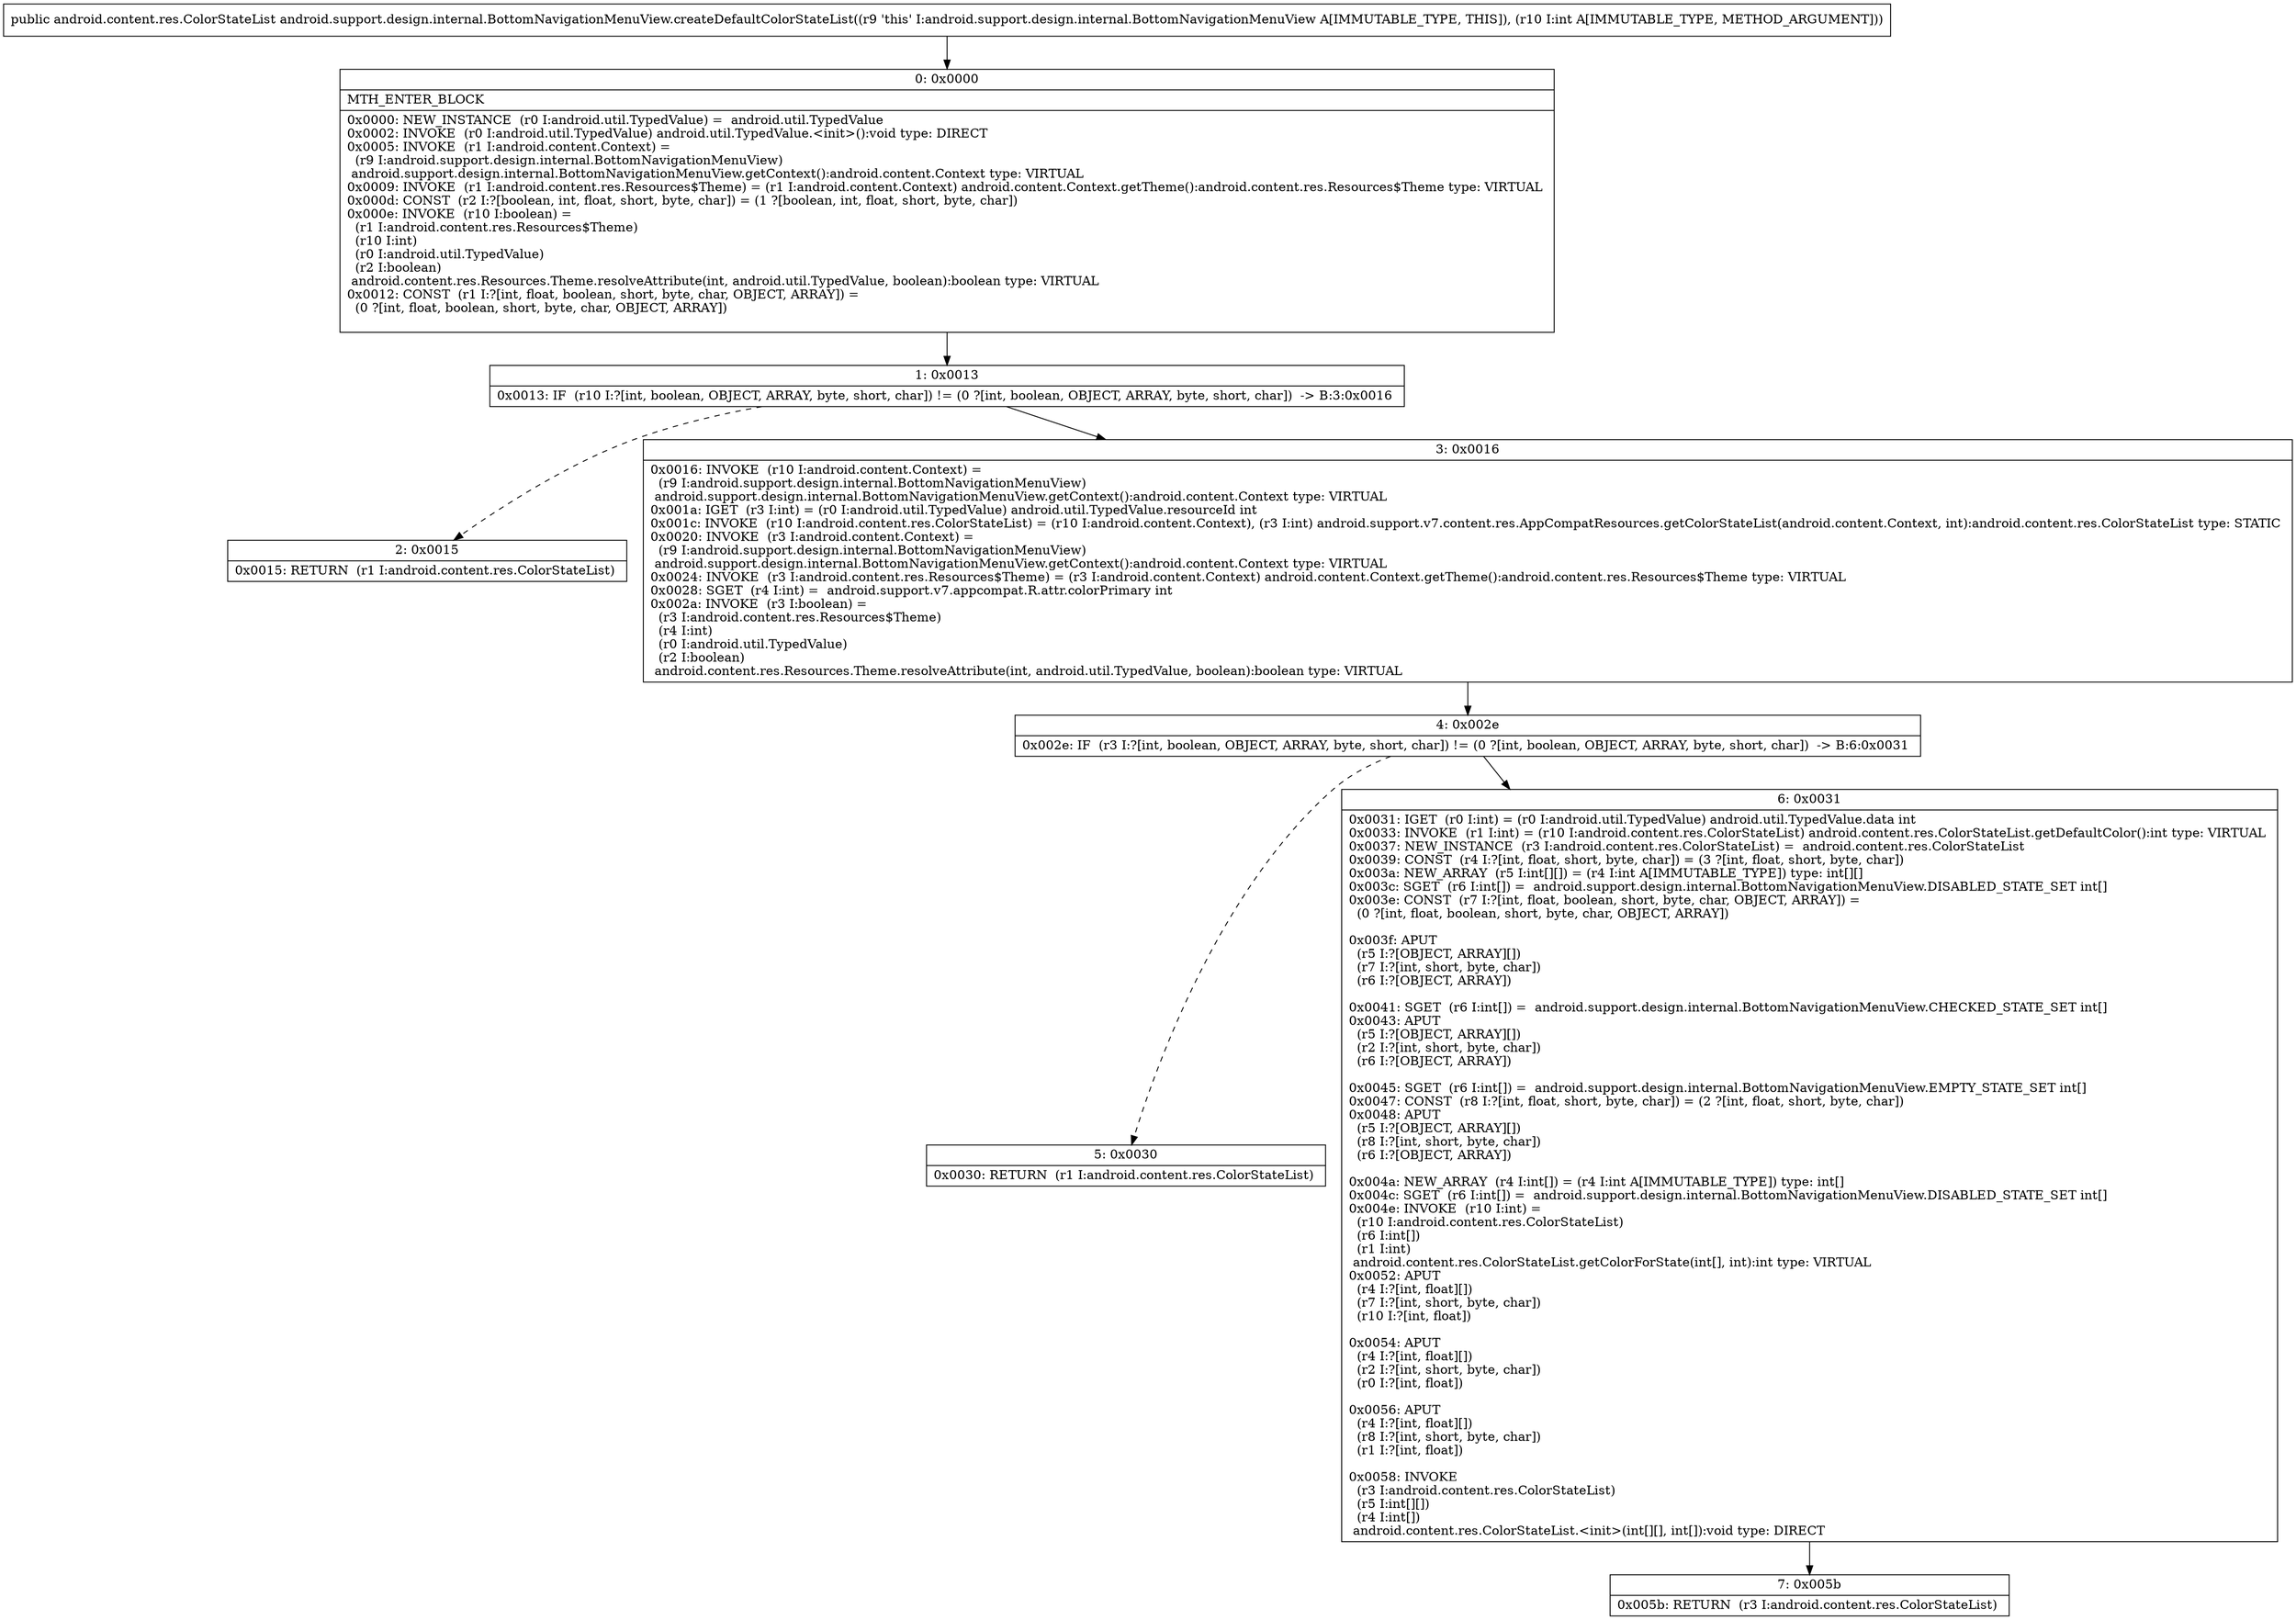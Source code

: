 digraph "CFG forandroid.support.design.internal.BottomNavigationMenuView.createDefaultColorStateList(I)Landroid\/content\/res\/ColorStateList;" {
Node_0 [shape=record,label="{0\:\ 0x0000|MTH_ENTER_BLOCK\l|0x0000: NEW_INSTANCE  (r0 I:android.util.TypedValue) =  android.util.TypedValue \l0x0002: INVOKE  (r0 I:android.util.TypedValue) android.util.TypedValue.\<init\>():void type: DIRECT \l0x0005: INVOKE  (r1 I:android.content.Context) = \l  (r9 I:android.support.design.internal.BottomNavigationMenuView)\l android.support.design.internal.BottomNavigationMenuView.getContext():android.content.Context type: VIRTUAL \l0x0009: INVOKE  (r1 I:android.content.res.Resources$Theme) = (r1 I:android.content.Context) android.content.Context.getTheme():android.content.res.Resources$Theme type: VIRTUAL \l0x000d: CONST  (r2 I:?[boolean, int, float, short, byte, char]) = (1 ?[boolean, int, float, short, byte, char]) \l0x000e: INVOKE  (r10 I:boolean) = \l  (r1 I:android.content.res.Resources$Theme)\l  (r10 I:int)\l  (r0 I:android.util.TypedValue)\l  (r2 I:boolean)\l android.content.res.Resources.Theme.resolveAttribute(int, android.util.TypedValue, boolean):boolean type: VIRTUAL \l0x0012: CONST  (r1 I:?[int, float, boolean, short, byte, char, OBJECT, ARRAY]) = \l  (0 ?[int, float, boolean, short, byte, char, OBJECT, ARRAY])\l \l}"];
Node_1 [shape=record,label="{1\:\ 0x0013|0x0013: IF  (r10 I:?[int, boolean, OBJECT, ARRAY, byte, short, char]) != (0 ?[int, boolean, OBJECT, ARRAY, byte, short, char])  \-\> B:3:0x0016 \l}"];
Node_2 [shape=record,label="{2\:\ 0x0015|0x0015: RETURN  (r1 I:android.content.res.ColorStateList) \l}"];
Node_3 [shape=record,label="{3\:\ 0x0016|0x0016: INVOKE  (r10 I:android.content.Context) = \l  (r9 I:android.support.design.internal.BottomNavigationMenuView)\l android.support.design.internal.BottomNavigationMenuView.getContext():android.content.Context type: VIRTUAL \l0x001a: IGET  (r3 I:int) = (r0 I:android.util.TypedValue) android.util.TypedValue.resourceId int \l0x001c: INVOKE  (r10 I:android.content.res.ColorStateList) = (r10 I:android.content.Context), (r3 I:int) android.support.v7.content.res.AppCompatResources.getColorStateList(android.content.Context, int):android.content.res.ColorStateList type: STATIC \l0x0020: INVOKE  (r3 I:android.content.Context) = \l  (r9 I:android.support.design.internal.BottomNavigationMenuView)\l android.support.design.internal.BottomNavigationMenuView.getContext():android.content.Context type: VIRTUAL \l0x0024: INVOKE  (r3 I:android.content.res.Resources$Theme) = (r3 I:android.content.Context) android.content.Context.getTheme():android.content.res.Resources$Theme type: VIRTUAL \l0x0028: SGET  (r4 I:int) =  android.support.v7.appcompat.R.attr.colorPrimary int \l0x002a: INVOKE  (r3 I:boolean) = \l  (r3 I:android.content.res.Resources$Theme)\l  (r4 I:int)\l  (r0 I:android.util.TypedValue)\l  (r2 I:boolean)\l android.content.res.Resources.Theme.resolveAttribute(int, android.util.TypedValue, boolean):boolean type: VIRTUAL \l}"];
Node_4 [shape=record,label="{4\:\ 0x002e|0x002e: IF  (r3 I:?[int, boolean, OBJECT, ARRAY, byte, short, char]) != (0 ?[int, boolean, OBJECT, ARRAY, byte, short, char])  \-\> B:6:0x0031 \l}"];
Node_5 [shape=record,label="{5\:\ 0x0030|0x0030: RETURN  (r1 I:android.content.res.ColorStateList) \l}"];
Node_6 [shape=record,label="{6\:\ 0x0031|0x0031: IGET  (r0 I:int) = (r0 I:android.util.TypedValue) android.util.TypedValue.data int \l0x0033: INVOKE  (r1 I:int) = (r10 I:android.content.res.ColorStateList) android.content.res.ColorStateList.getDefaultColor():int type: VIRTUAL \l0x0037: NEW_INSTANCE  (r3 I:android.content.res.ColorStateList) =  android.content.res.ColorStateList \l0x0039: CONST  (r4 I:?[int, float, short, byte, char]) = (3 ?[int, float, short, byte, char]) \l0x003a: NEW_ARRAY  (r5 I:int[][]) = (r4 I:int A[IMMUTABLE_TYPE]) type: int[][] \l0x003c: SGET  (r6 I:int[]) =  android.support.design.internal.BottomNavigationMenuView.DISABLED_STATE_SET int[] \l0x003e: CONST  (r7 I:?[int, float, boolean, short, byte, char, OBJECT, ARRAY]) = \l  (0 ?[int, float, boolean, short, byte, char, OBJECT, ARRAY])\l \l0x003f: APUT  \l  (r5 I:?[OBJECT, ARRAY][])\l  (r7 I:?[int, short, byte, char])\l  (r6 I:?[OBJECT, ARRAY])\l \l0x0041: SGET  (r6 I:int[]) =  android.support.design.internal.BottomNavigationMenuView.CHECKED_STATE_SET int[] \l0x0043: APUT  \l  (r5 I:?[OBJECT, ARRAY][])\l  (r2 I:?[int, short, byte, char])\l  (r6 I:?[OBJECT, ARRAY])\l \l0x0045: SGET  (r6 I:int[]) =  android.support.design.internal.BottomNavigationMenuView.EMPTY_STATE_SET int[] \l0x0047: CONST  (r8 I:?[int, float, short, byte, char]) = (2 ?[int, float, short, byte, char]) \l0x0048: APUT  \l  (r5 I:?[OBJECT, ARRAY][])\l  (r8 I:?[int, short, byte, char])\l  (r6 I:?[OBJECT, ARRAY])\l \l0x004a: NEW_ARRAY  (r4 I:int[]) = (r4 I:int A[IMMUTABLE_TYPE]) type: int[] \l0x004c: SGET  (r6 I:int[]) =  android.support.design.internal.BottomNavigationMenuView.DISABLED_STATE_SET int[] \l0x004e: INVOKE  (r10 I:int) = \l  (r10 I:android.content.res.ColorStateList)\l  (r6 I:int[])\l  (r1 I:int)\l android.content.res.ColorStateList.getColorForState(int[], int):int type: VIRTUAL \l0x0052: APUT  \l  (r4 I:?[int, float][])\l  (r7 I:?[int, short, byte, char])\l  (r10 I:?[int, float])\l \l0x0054: APUT  \l  (r4 I:?[int, float][])\l  (r2 I:?[int, short, byte, char])\l  (r0 I:?[int, float])\l \l0x0056: APUT  \l  (r4 I:?[int, float][])\l  (r8 I:?[int, short, byte, char])\l  (r1 I:?[int, float])\l \l0x0058: INVOKE  \l  (r3 I:android.content.res.ColorStateList)\l  (r5 I:int[][])\l  (r4 I:int[])\l android.content.res.ColorStateList.\<init\>(int[][], int[]):void type: DIRECT \l}"];
Node_7 [shape=record,label="{7\:\ 0x005b|0x005b: RETURN  (r3 I:android.content.res.ColorStateList) \l}"];
MethodNode[shape=record,label="{public android.content.res.ColorStateList android.support.design.internal.BottomNavigationMenuView.createDefaultColorStateList((r9 'this' I:android.support.design.internal.BottomNavigationMenuView A[IMMUTABLE_TYPE, THIS]), (r10 I:int A[IMMUTABLE_TYPE, METHOD_ARGUMENT])) }"];
MethodNode -> Node_0;
Node_0 -> Node_1;
Node_1 -> Node_2[style=dashed];
Node_1 -> Node_3;
Node_3 -> Node_4;
Node_4 -> Node_5[style=dashed];
Node_4 -> Node_6;
Node_6 -> Node_7;
}

